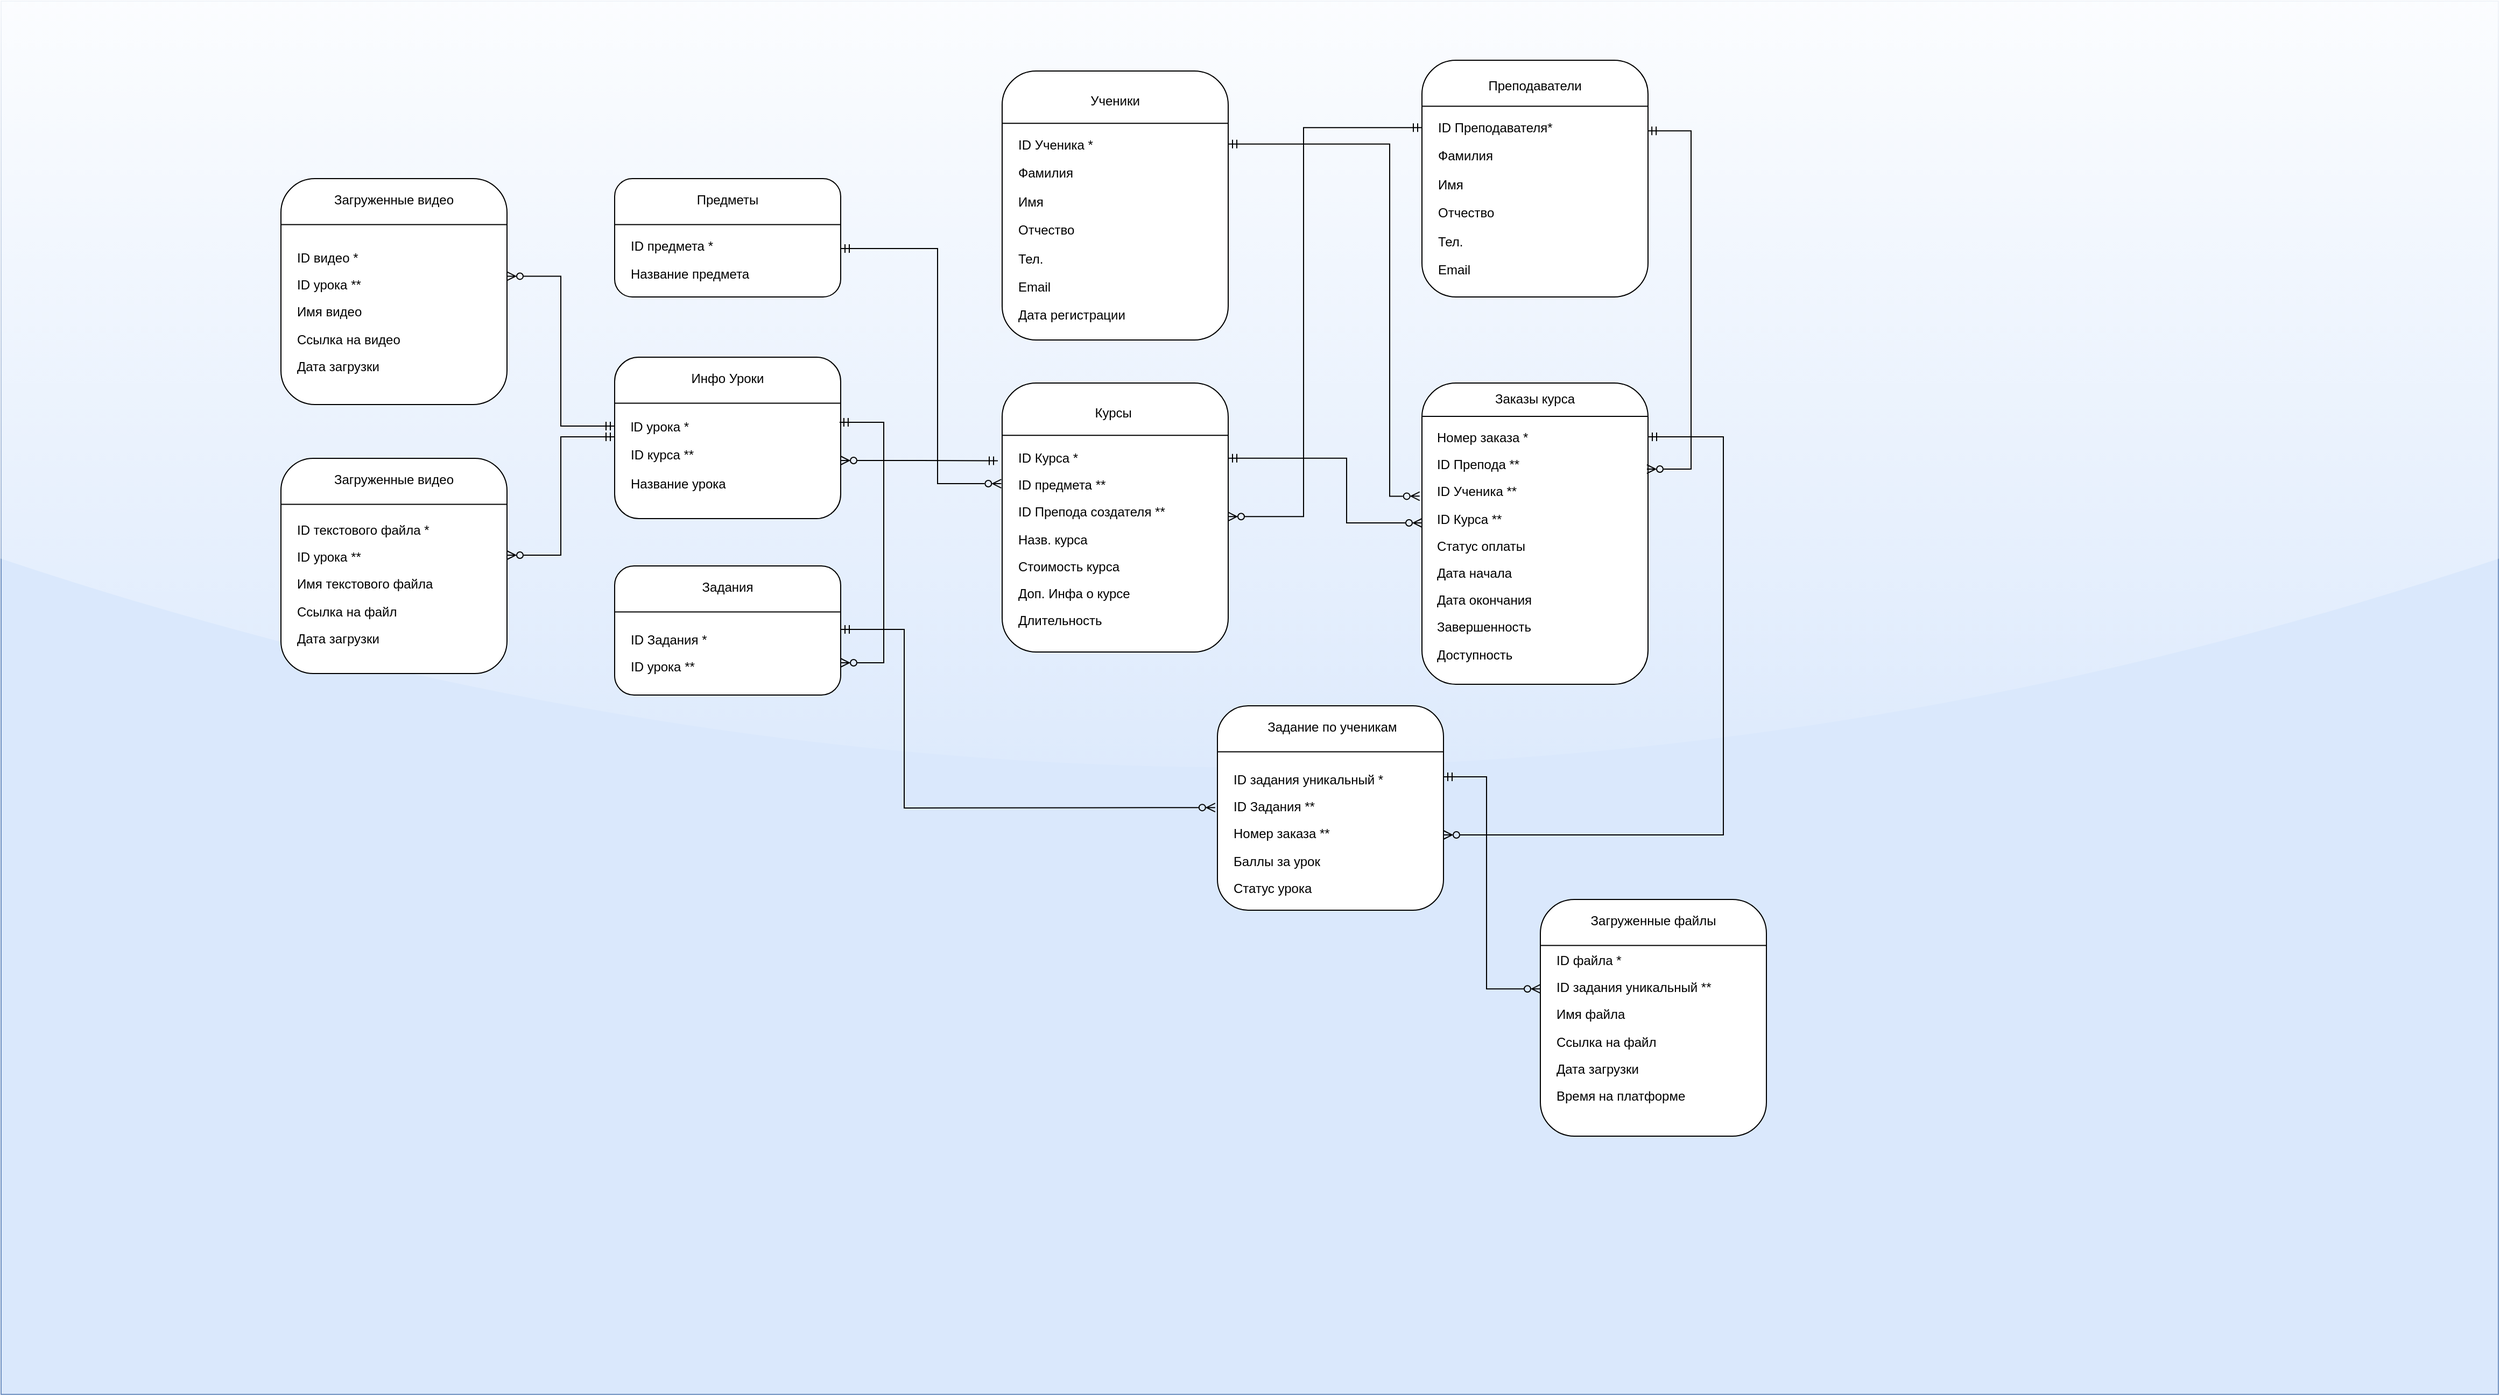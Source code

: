 <mxfile version="25.0.1" pages="2">
  <diagram name="Страница — 1" id="yv0IGmPn0TxkrrnGVnL2">
    <mxGraphModel dx="4253" dy="2456" grid="1" gridSize="10" guides="1" tooltips="1" connect="1" arrows="1" fold="1" page="1" pageScale="1" pageWidth="1920" pageHeight="1200" math="0" shadow="0">
      <root>
        <mxCell id="0" />
        <mxCell id="1" parent="0" />
        <mxCell id="93w_7PTfHG08qzfAUTV5-1" value="" style="rounded=0;whiteSpace=wrap;html=1;fillColor=#dae8fc;strokeColor=#6c8ebf;glass=1;shadow=0;movable=0;resizable=0;rotatable=0;deletable=0;editable=0;locked=1;connectable=0;" vertex="1" parent="1">
          <mxGeometry x="-890" y="-35" width="2320" height="1295" as="geometry" />
        </mxCell>
        <mxCell id="93w_7PTfHG08qzfAUTV5-2" value="" style="rounded=1;whiteSpace=wrap;html=1;align=left;container=1;" vertex="1" parent="1">
          <mxGeometry x="430" y="320" width="210" height="280" as="geometry" />
        </mxCell>
        <mxCell id="93w_7PTfHG08qzfAUTV5-3" value="&lt;div style=&quot;line-height: 210%;&quot;&gt;&lt;span style=&quot;background-color: initial;&quot;&gt;Номер заказа *&lt;/span&gt;&lt;br&gt;&lt;span style=&quot;background-color: initial;&quot;&gt;ID Препода **&lt;/span&gt;&lt;br&gt;&lt;span style=&quot;background-color: initial;&quot;&gt;ID Ученика **&lt;/span&gt;&lt;br&gt;&lt;span style=&quot;background-color: initial;&quot;&gt;ID Курса **&lt;/span&gt;&lt;/div&gt;&lt;div style=&quot;line-height: 210%;&quot;&gt;Статус оплаты&lt;br&gt;&lt;span style=&quot;background-color: initial;&quot;&gt;Дата начала&lt;/span&gt;&lt;br&gt;&lt;span style=&quot;background-color: initial;&quot;&gt;Дата окончания&lt;/span&gt;&lt;br&gt;&lt;/div&gt;&lt;div style=&quot;line-height: 210%;&quot;&gt;&lt;span style=&quot;background-color: initial; line-height: 140%;&quot;&gt;Завершенность&lt;/span&gt;&lt;/div&gt;&lt;div style=&quot;line-height: 210%;&quot;&gt;&lt;span style=&quot;background-color: initial;&quot;&gt;Доступность&amp;nbsp;&lt;/span&gt;&lt;/div&gt;" style="text;strokeColor=none;align=left;fillColor=none;html=1;verticalAlign=top;whiteSpace=wrap;rounded=0;spacing=4;spacingBottom=0;spacingTop=-1;spacingLeft=11;horizontal=1;" vertex="1" parent="93w_7PTfHG08qzfAUTV5-2">
          <mxGeometry x="-1.11" y="30.97" width="210" height="249.03" as="geometry" />
        </mxCell>
        <mxCell id="93w_7PTfHG08qzfAUTV5-4" value="" style="group" vertex="1" connectable="0" parent="1">
          <mxGeometry x="40" y="30" width="210" height="250" as="geometry" />
        </mxCell>
        <mxCell id="93w_7PTfHG08qzfAUTV5-5" value="" style="rounded=1;whiteSpace=wrap;html=1;align=left;container=1;" vertex="1" parent="93w_7PTfHG08qzfAUTV5-4">
          <mxGeometry width="210" height="250.0" as="geometry" />
        </mxCell>
        <mxCell id="93w_7PTfHG08qzfAUTV5-6" value="&lt;p data-prosemirror-content-type=&quot;node&quot; data-prosemirror-node-name=&quot;paragraph&quot; data-prosemirror-node-block=&quot;true&quot; data-pm-slice=&quot;1 1 [&amp;quot;orderedList&amp;quot;,{&amp;quot;order&amp;quot;:1},&amp;quot;listItem&amp;quot;,null,&amp;quot;bulletList&amp;quot;,null,&amp;quot;listItem&amp;quot;,null]&quot;&gt;ID Ученика *&lt;/p&gt;&lt;p data-prosemirror-content-type=&quot;node&quot; data-prosemirror-node-name=&quot;paragraph&quot; data-prosemirror-node-block=&quot;true&quot; data-pm-slice=&quot;1 1 [&amp;quot;orderedList&amp;quot;,{&amp;quot;order&amp;quot;:1},&amp;quot;listItem&amp;quot;,null,&amp;quot;bulletList&amp;quot;,null,&amp;quot;listItem&amp;quot;,null]&quot;&gt;Фамилия&lt;/p&gt;&lt;p data-prosemirror-content-type=&quot;node&quot; data-prosemirror-node-name=&quot;paragraph&quot; data-prosemirror-node-block=&quot;true&quot; data-pm-slice=&quot;1 1 [&amp;quot;orderedList&amp;quot;,{&amp;quot;order&amp;quot;:1},&amp;quot;listItem&amp;quot;,null,&amp;quot;bulletList&amp;quot;,null,&amp;quot;listItem&amp;quot;,null]&quot;&gt;Имя&lt;/p&gt;&lt;p data-prosemirror-content-type=&quot;node&quot; data-prosemirror-node-name=&quot;paragraph&quot; data-prosemirror-node-block=&quot;true&quot; data-pm-slice=&quot;1 1 [&amp;quot;orderedList&amp;quot;,{&amp;quot;order&amp;quot;:1},&amp;quot;listItem&amp;quot;,null,&amp;quot;bulletList&amp;quot;,null,&amp;quot;listItem&amp;quot;,null]&quot;&gt;Отчество&lt;/p&gt;&lt;p data-prosemirror-content-type=&quot;node&quot; data-prosemirror-node-name=&quot;paragraph&quot; data-prosemirror-node-block=&quot;true&quot; data-pm-slice=&quot;1 1 [&amp;quot;orderedList&amp;quot;,{&amp;quot;order&amp;quot;:1},&amp;quot;listItem&amp;quot;,null,&amp;quot;bulletList&amp;quot;,null,&amp;quot;listItem&amp;quot;,null]&quot;&gt;Тел.&lt;/p&gt;&lt;p data-pm-slice=&quot;1 1 [&amp;quot;orderedList&amp;quot;,{&amp;quot;order&amp;quot;:1},&amp;quot;listItem&amp;quot;,null,&amp;quot;bulletList&amp;quot;,null,&amp;quot;listItem&amp;quot;,null]&quot; data-prosemirror-node-block=&quot;true&quot; data-prosemirror-node-name=&quot;paragraph&quot; data-prosemirror-content-type=&quot;node&quot;&gt;Email&lt;/p&gt;&lt;p data-pm-slice=&quot;1 1 [&amp;quot;orderedList&amp;quot;,{&amp;quot;order&amp;quot;:1},&amp;quot;listItem&amp;quot;,null,&amp;quot;bulletList&amp;quot;,null,&amp;quot;listItem&amp;quot;,null]&quot; data-prosemirror-node-block=&quot;true&quot; data-prosemirror-node-name=&quot;paragraph&quot; data-prosemirror-content-type=&quot;node&quot;&gt;Дата регистрации&lt;/p&gt;" style="text;strokeColor=none;align=left;fillColor=none;html=1;verticalAlign=top;whiteSpace=wrap;rounded=0;spacing=2;spacingBottom=0;spacingTop=-7;spacingLeft=13;" vertex="1" parent="93w_7PTfHG08qzfAUTV5-5">
          <mxGeometry y="49.89" width="210" height="200.11" as="geometry" />
        </mxCell>
        <mxCell id="93w_7PTfHG08qzfAUTV5-7" value="Ученики" style="text;strokeColor=none;align=center;fillColor=none;html=1;verticalAlign=middle;whiteSpace=wrap;rounded=0;" vertex="1" parent="93w_7PTfHG08qzfAUTV5-4">
          <mxGeometry x="38.889" width="132.222" height="55.434" as="geometry" />
        </mxCell>
        <mxCell id="93w_7PTfHG08qzfAUTV5-8" value="" style="endArrow=none;html=1;rounded=0;exitX=0;exitY=0.25;exitDx=0;exitDy=0;entryX=1;entryY=0.25;entryDx=0;entryDy=0;" edge="1" parent="93w_7PTfHG08qzfAUTV5-4">
          <mxGeometry width="50" height="50" relative="1" as="geometry">
            <mxPoint y="48.649" as="sourcePoint" />
            <mxPoint x="210" y="48.649" as="targetPoint" />
          </mxGeometry>
        </mxCell>
        <mxCell id="93w_7PTfHG08qzfAUTV5-9" value="" style="group" vertex="1" connectable="0" parent="1">
          <mxGeometry x="430" y="20" width="210" height="220" as="geometry" />
        </mxCell>
        <mxCell id="93w_7PTfHG08qzfAUTV5-10" value="" style="rounded=1;whiteSpace=wrap;html=1;align=left;container=1;" vertex="1" parent="93w_7PTfHG08qzfAUTV5-9">
          <mxGeometry width="210" height="220.0" as="geometry" />
        </mxCell>
        <mxCell id="93w_7PTfHG08qzfAUTV5-11" value="&lt;p data-prosemirror-content-type=&quot;node&quot; data-prosemirror-node-name=&quot;paragraph&quot; data-prosemirror-node-block=&quot;true&quot; data-pm-slice=&quot;1 1 [&amp;quot;orderedList&amp;quot;,{&amp;quot;order&amp;quot;:1},&amp;quot;listItem&amp;quot;,null,&amp;quot;bulletList&amp;quot;,null,&amp;quot;listItem&amp;quot;,null]&quot;&gt;ID Преподавателя*&lt;/p&gt;&lt;p data-prosemirror-content-type=&quot;node&quot; data-prosemirror-node-name=&quot;paragraph&quot; data-prosemirror-node-block=&quot;true&quot; data-pm-slice=&quot;1 1 [&amp;quot;orderedList&amp;quot;,{&amp;quot;order&amp;quot;:1},&amp;quot;listItem&amp;quot;,null,&amp;quot;bulletList&amp;quot;,null,&amp;quot;listItem&amp;quot;,null]&quot;&gt;Фамилия&lt;/p&gt;&lt;p data-prosemirror-content-type=&quot;node&quot; data-prosemirror-node-name=&quot;paragraph&quot; data-prosemirror-node-block=&quot;true&quot; data-pm-slice=&quot;1 1 [&amp;quot;orderedList&amp;quot;,{&amp;quot;order&amp;quot;:1},&amp;quot;listItem&amp;quot;,null,&amp;quot;bulletList&amp;quot;,null,&amp;quot;listItem&amp;quot;,null]&quot;&gt;Имя&lt;/p&gt;&lt;p data-prosemirror-content-type=&quot;node&quot; data-prosemirror-node-name=&quot;paragraph&quot; data-prosemirror-node-block=&quot;true&quot; data-pm-slice=&quot;1 1 [&amp;quot;orderedList&amp;quot;,{&amp;quot;order&amp;quot;:1},&amp;quot;listItem&amp;quot;,null,&amp;quot;bulletList&amp;quot;,null,&amp;quot;listItem&amp;quot;,null]&quot;&gt;Отчество&lt;/p&gt;&lt;p data-prosemirror-content-type=&quot;node&quot; data-prosemirror-node-name=&quot;paragraph&quot; data-prosemirror-node-block=&quot;true&quot; data-pm-slice=&quot;1 1 [&amp;quot;orderedList&amp;quot;,{&amp;quot;order&amp;quot;:1},&amp;quot;listItem&amp;quot;,null,&amp;quot;bulletList&amp;quot;,null,&amp;quot;listItem&amp;quot;,null]&quot;&gt;Тел.&lt;/p&gt;&lt;p data-pm-slice=&quot;1 1 [&amp;quot;orderedList&amp;quot;,{&amp;quot;order&amp;quot;:1},&amp;quot;listItem&amp;quot;,null,&amp;quot;bulletList&amp;quot;,null,&amp;quot;listItem&amp;quot;,null]&quot; data-prosemirror-node-block=&quot;true&quot; data-prosemirror-node-name=&quot;paragraph&quot; data-prosemirror-content-type=&quot;node&quot;&gt;Email&lt;/p&gt;" style="text;strokeColor=none;align=left;fillColor=none;html=1;verticalAlign=top;whiteSpace=wrap;rounded=0;spacing=2;spacingBottom=0;spacingTop=-7;spacingLeft=13;" vertex="1" parent="93w_7PTfHG08qzfAUTV5-10">
          <mxGeometry y="43.903" width="210" height="149.697" as="geometry" />
        </mxCell>
        <mxCell id="93w_7PTfHG08qzfAUTV5-12" value="&lt;p data-pm-slice=&quot;1 1 [&amp;quot;orderedList&amp;quot;,{&amp;quot;order&amp;quot;:2},&amp;quot;listItem&amp;quot;,null]&quot; data-prosemirror-node-block=&quot;true&quot; data-prosemirror-node-name=&quot;paragraph&quot; data-prosemirror-content-type=&quot;node&quot;&gt;Преподаватели&lt;/p&gt;" style="text;strokeColor=none;align=center;fillColor=none;html=1;verticalAlign=middle;whiteSpace=wrap;rounded=0;" vertex="1" parent="93w_7PTfHG08qzfAUTV5-9">
          <mxGeometry x="38.889" width="132.222" height="48.782" as="geometry" />
        </mxCell>
        <mxCell id="93w_7PTfHG08qzfAUTV5-13" value="" style="endArrow=none;html=1;rounded=0;exitX=0;exitY=0.25;exitDx=0;exitDy=0;entryX=1;entryY=0.25;entryDx=0;entryDy=0;" edge="1" parent="93w_7PTfHG08qzfAUTV5-9">
          <mxGeometry width="50" height="50" relative="1" as="geometry">
            <mxPoint y="42.811" as="sourcePoint" />
            <mxPoint x="210" y="42.811" as="targetPoint" />
          </mxGeometry>
        </mxCell>
        <mxCell id="93w_7PTfHG08qzfAUTV5-14" value="" style="group" vertex="1" connectable="0" parent="1">
          <mxGeometry x="40" y="320" width="210" height="250" as="geometry" />
        </mxCell>
        <mxCell id="93w_7PTfHG08qzfAUTV5-15" value="" style="rounded=1;whiteSpace=wrap;html=1;align=left;container=1;" vertex="1" parent="93w_7PTfHG08qzfAUTV5-14">
          <mxGeometry width="210" height="250.0" as="geometry" />
        </mxCell>
        <mxCell id="93w_7PTfHG08qzfAUTV5-16" value="&lt;span style=&quot;background-color: initial; line-height: 210%;&quot;&gt;ID Курса *&lt;/span&gt;&lt;div style=&quot;line-height: 210%;&quot;&gt;&lt;span style=&quot;background-color: initial;&quot;&gt;ID предмета **&lt;/span&gt;&lt;br&gt;&lt;span style=&quot;background-color: initial;&quot;&gt;ID Препода создателя **&lt;/span&gt;&lt;br&gt;&lt;span style=&quot;background-color: initial;&quot;&gt;Назв. курса&lt;/span&gt;&lt;br&gt;&lt;span style=&quot;background-color: initial;&quot;&gt;Стоимость курса&lt;/span&gt;&lt;br&gt;&lt;span style=&quot;background-color: initial;&quot;&gt;Доп. Инфа о курсе&lt;/span&gt;&lt;br&gt;&lt;span style=&quot;background-color: initial;&quot;&gt;Длительность&lt;/span&gt;&lt;/div&gt;" style="text;strokeColor=none;align=left;fillColor=none;html=1;verticalAlign=top;whiteSpace=wrap;rounded=0;spacing=4;spacingBottom=0;spacingTop=-1;spacingLeft=11;horizontal=1;" vertex="1" parent="93w_7PTfHG08qzfAUTV5-15">
          <mxGeometry y="49.89" width="210" height="200.11" as="geometry" />
        </mxCell>
        <mxCell id="93w_7PTfHG08qzfAUTV5-17" value="Курсы&amp;nbsp;" style="text;strokeColor=none;align=center;fillColor=none;html=1;verticalAlign=middle;whiteSpace=wrap;rounded=0;" vertex="1" parent="93w_7PTfHG08qzfAUTV5-14">
          <mxGeometry x="38.889" width="132.222" height="55.434" as="geometry" />
        </mxCell>
        <mxCell id="93w_7PTfHG08qzfAUTV5-18" value="" style="endArrow=none;html=1;rounded=0;exitX=0;exitY=0.25;exitDx=0;exitDy=0;entryX=1;entryY=0.25;entryDx=0;entryDy=0;" edge="1" parent="93w_7PTfHG08qzfAUTV5-14">
          <mxGeometry width="50" height="50" relative="1" as="geometry">
            <mxPoint y="48.649" as="sourcePoint" />
            <mxPoint x="210" y="48.649" as="targetPoint" />
          </mxGeometry>
        </mxCell>
        <mxCell id="93w_7PTfHG08qzfAUTV5-19" value="" style="endArrow=ERmandOne;html=1;rounded=0;entryX=0;entryY=0.125;entryDx=0;entryDy=0;entryPerimeter=0;endFill=0;strokeColor=default;startArrow=ERzeroToMany;startFill=0;edgeStyle=orthogonalEdgeStyle;exitX=1;exitY=0.371;exitDx=0;exitDy=0;exitPerimeter=0;" edge="1" parent="1" source="93w_7PTfHG08qzfAUTV5-16" target="93w_7PTfHG08qzfAUTV5-11">
          <mxGeometry width="50" height="50" relative="1" as="geometry">
            <mxPoint x="250" y="410" as="sourcePoint" />
            <mxPoint x="316.85" y="82.615" as="targetPoint" />
            <Array as="points">
              <mxPoint x="320" y="444" />
              <mxPoint x="320" y="83" />
            </Array>
          </mxGeometry>
        </mxCell>
        <mxCell id="93w_7PTfHG08qzfAUTV5-20" value="" style="group" vertex="1" connectable="0" parent="1">
          <mxGeometry x="430" y="320" width="210" height="240" as="geometry" />
        </mxCell>
        <mxCell id="93w_7PTfHG08qzfAUTV5-21" value="Заказы курса" style="text;strokeColor=none;align=center;fillColor=none;html=1;verticalAlign=middle;whiteSpace=wrap;rounded=0;" vertex="1" parent="93w_7PTfHG08qzfAUTV5-20">
          <mxGeometry x="38.89" width="132.22" height="30.968" as="geometry" />
        </mxCell>
        <mxCell id="93w_7PTfHG08qzfAUTV5-22" value="" style="endArrow=none;html=1;rounded=0;exitX=0;exitY=0.25;exitDx=0;exitDy=0;entryX=1;entryY=0.25;entryDx=0;entryDy=0;" edge="1" parent="93w_7PTfHG08qzfAUTV5-20">
          <mxGeometry width="50" height="50" relative="1" as="geometry">
            <mxPoint y="30.971" as="sourcePoint" />
            <mxPoint x="210" y="30.971" as="targetPoint" />
          </mxGeometry>
        </mxCell>
        <mxCell id="93w_7PTfHG08qzfAUTV5-23" value="" style="endArrow=ERzeroToMany;startArrow=ERmandOne;html=1;rounded=0;exitX=1;exitY=0.09;exitDx=0;exitDy=0;exitPerimeter=0;entryX=-0.005;entryY=0.298;entryDx=0;entryDy=0;entryPerimeter=0;edgeStyle=orthogonalEdgeStyle;endFill=0;startFill=0;" edge="1" parent="1" source="93w_7PTfHG08qzfAUTV5-6" target="93w_7PTfHG08qzfAUTV5-3">
          <mxGeometry width="50" height="50" relative="1" as="geometry">
            <mxPoint x="270" y="340" as="sourcePoint" />
            <mxPoint x="320" y="290" as="targetPoint" />
            <Array as="points">
              <mxPoint x="400" y="98" />
              <mxPoint x="400" y="425" />
            </Array>
          </mxGeometry>
        </mxCell>
        <mxCell id="93w_7PTfHG08qzfAUTV5-24" value="" style="endArrow=ERzeroToMany;startArrow=ERmandOne;html=1;rounded=0;exitX=0.998;exitY=0.145;exitDx=0;exitDy=0;exitPerimeter=0;edgeStyle=orthogonalEdgeStyle;endFill=0;startFill=0;" edge="1" parent="1" source="93w_7PTfHG08qzfAUTV5-11">
          <mxGeometry width="50" height="50" relative="1" as="geometry">
            <mxPoint x="253" y="70" as="sourcePoint" />
            <mxPoint x="639" y="400" as="targetPoint" />
            <Array as="points">
              <mxPoint x="680" y="86" />
              <mxPoint x="680" y="400" />
            </Array>
          </mxGeometry>
        </mxCell>
        <mxCell id="93w_7PTfHG08qzfAUTV5-25" value="" style="endArrow=ERzeroToMany;startArrow=ERmandOne;html=1;rounded=0;exitX=1;exitY=0.1;exitDx=0;exitDy=0;exitPerimeter=0;edgeStyle=orthogonalEdgeStyle;endFill=0;startFill=0;" edge="1" parent="1" source="93w_7PTfHG08qzfAUTV5-16">
          <mxGeometry width="50" height="50" relative="1" as="geometry">
            <mxPoint x="260" y="108" as="sourcePoint" />
            <mxPoint x="430" y="450" as="targetPoint" />
            <Array as="points">
              <mxPoint x="360" y="390" />
              <mxPoint x="360" y="450" />
            </Array>
          </mxGeometry>
        </mxCell>
        <mxCell id="93w_7PTfHG08qzfAUTV5-26" value="" style="endArrow=ERmandOne;startArrow=ERzeroToMany;html=1;rounded=0;entryX=-0.019;entryY=0.112;entryDx=0;entryDy=0;entryPerimeter=0;edgeStyle=orthogonalEdgeStyle;endFill=0;startFill=0;exitX=1;exitY=0.5;exitDx=0;exitDy=0;" edge="1" parent="1" source="93w_7PTfHG08qzfAUTV5-32" target="93w_7PTfHG08qzfAUTV5-16">
          <mxGeometry width="50" height="50" relative="1" as="geometry">
            <mxPoint x="-110" y="420" as="sourcePoint" />
            <mxPoint x="-70" y="400" as="targetPoint" />
          </mxGeometry>
        </mxCell>
        <mxCell id="93w_7PTfHG08qzfAUTV5-27" value="" style="rounded=1;whiteSpace=wrap;html=1;align=left;container=1;" vertex="1" parent="1">
          <mxGeometry x="240" y="620" width="210" height="190" as="geometry" />
        </mxCell>
        <mxCell id="93w_7PTfHG08qzfAUTV5-28" value="&lt;span style=&quot;background-color: initial; line-height: 210%;&quot;&gt;ID задания уникальный *&lt;/span&gt;&lt;br&gt;&lt;span style=&quot;background-color: initial; line-height: 210%;&quot;&gt;ID Задания **&lt;/span&gt;&lt;br&gt;&lt;span style=&quot;background-color: initial; line-height: 210%;&quot;&gt;Номер заказа **&lt;/span&gt;&lt;br&gt;&lt;span style=&quot;background-color: initial; line-height: 210%;&quot;&gt;Баллы за урок&lt;/span&gt;&lt;br&gt;&lt;span style=&quot;background-color: initial; line-height: 210%;&quot;&gt;Статус урока&lt;/span&gt;" style="text;strokeColor=none;align=left;fillColor=none;html=1;verticalAlign=top;whiteSpace=wrap;rounded=0;spacing=2;spacingBottom=0;spacingTop=-3;spacingLeft=13;" vertex="1" parent="93w_7PTfHG08qzfAUTV5-27">
          <mxGeometry y="53.002" width="210" height="119.778" as="geometry" />
        </mxCell>
        <mxCell id="93w_7PTfHG08qzfAUTV5-29" value="" style="endArrow=none;html=1;rounded=0;exitX=0;exitY=0.25;exitDx=0;exitDy=0;entryX=1;entryY=0.25;entryDx=0;entryDy=0;" edge="1" parent="1">
          <mxGeometry width="50" height="50" relative="1" as="geometry">
            <mxPoint x="240" y="662.811" as="sourcePoint" />
            <mxPoint x="450" y="662.811" as="targetPoint" />
          </mxGeometry>
        </mxCell>
        <mxCell id="93w_7PTfHG08qzfAUTV5-30" value="&lt;p data-pm-slice=&quot;1 1 [&amp;quot;orderedList&amp;quot;,{&amp;quot;order&amp;quot;:6},&amp;quot;listItem&amp;quot;,null]&quot; data-prosemirror-node-block=&quot;true&quot; data-prosemirror-node-name=&quot;paragraph&quot; data-prosemirror-content-type=&quot;node&quot;&gt;&amp;nbsp;Задание по ученикам&lt;/p&gt;" style="text;strokeColor=none;align=center;fillColor=none;html=1;verticalAlign=middle;whiteSpace=wrap;rounded=0;" vertex="1" parent="1">
          <mxGeometry x="278.89" y="620" width="132.22" height="40" as="geometry" />
        </mxCell>
        <mxCell id="93w_7PTfHG08qzfAUTV5-31" value="" style="rounded=1;whiteSpace=wrap;html=1;align=left;container=1;" vertex="1" parent="1">
          <mxGeometry x="-320" y="296" width="210" height="150" as="geometry" />
        </mxCell>
        <mxCell id="93w_7PTfHG08qzfAUTV5-32" value="&lt;p data-prosemirror-content-type=&quot;node&quot; data-prosemirror-node-name=&quot;paragraph&quot; data-prosemirror-node-block=&quot;true&quot; data-pm-slice=&quot;1 1 [&amp;quot;orderedList&amp;quot;,{&amp;quot;order&amp;quot;:1},&amp;quot;listItem&amp;quot;,null,&amp;quot;bulletList&amp;quot;,null,&amp;quot;listItem&amp;quot;,null]&quot;&gt;&lt;span style=&quot;background-color: initial;&quot;&gt;l&lt;/span&gt;&lt;span style=&quot;background-color: initial;&quot;&gt;D урока *&lt;/span&gt;&lt;/p&gt;&lt;p data-prosemirror-content-type=&quot;node&quot; data-prosemirror-node-name=&quot;paragraph&quot; data-prosemirror-node-block=&quot;true&quot; data-pm-slice=&quot;1 1 [&amp;quot;orderedList&amp;quot;,{&amp;quot;order&amp;quot;:1},&amp;quot;listItem&amp;quot;,null,&amp;quot;bulletList&amp;quot;,null,&amp;quot;listItem&amp;quot;,null]&quot;&gt;&lt;span style=&quot;background-color: initial;&quot;&gt;ID курса **&lt;/span&gt;&lt;/p&gt;&lt;p data-prosemirror-content-type=&quot;node&quot; data-prosemirror-node-name=&quot;paragraph&quot; data-prosemirror-node-block=&quot;true&quot; data-pm-slice=&quot;1 1 [&amp;quot;orderedList&amp;quot;,{&amp;quot;order&amp;quot;:1},&amp;quot;listItem&amp;quot;,null,&amp;quot;bulletList&amp;quot;,null,&amp;quot;listItem&amp;quot;,null]&quot;&gt;&lt;span style=&quot;background-color: initial;&quot;&gt;Название урока&lt;/span&gt;&lt;/p&gt;" style="text;strokeColor=none;align=left;fillColor=none;html=1;verticalAlign=top;whiteSpace=wrap;rounded=0;spacing=2;spacingBottom=0;spacingTop=-3;spacingLeft=13;" vertex="1" parent="93w_7PTfHG08qzfAUTV5-31">
          <mxGeometry y="42" width="210" height="108" as="geometry" />
        </mxCell>
        <mxCell id="93w_7PTfHG08qzfAUTV5-33" value="" style="endArrow=none;html=1;rounded=0;exitX=0;exitY=0.25;exitDx=0;exitDy=0;entryX=1;entryY=0.25;entryDx=0;entryDy=0;" edge="1" parent="1">
          <mxGeometry width="50" height="50" relative="1" as="geometry">
            <mxPoint x="-320" y="338.811" as="sourcePoint" />
            <mxPoint x="-110" y="338.811" as="targetPoint" />
          </mxGeometry>
        </mxCell>
        <mxCell id="93w_7PTfHG08qzfAUTV5-34" value="&lt;p data-pm-slice=&quot;1 1 [&amp;quot;orderedList&amp;quot;,{&amp;quot;order&amp;quot;:2},&amp;quot;listItem&amp;quot;,null]&quot; data-prosemirror-node-block=&quot;true&quot; data-prosemirror-node-name=&quot;paragraph&quot; data-prosemirror-content-type=&quot;node&quot;&gt;Инфо Уроки&lt;/p&gt;" style="text;strokeColor=none;align=center;fillColor=none;html=1;verticalAlign=middle;whiteSpace=wrap;rounded=0;" vertex="1" parent="1">
          <mxGeometry x="-281.11" y="296" width="132.22" height="40" as="geometry" />
        </mxCell>
        <mxCell id="93w_7PTfHG08qzfAUTV5-35" value="" style="rounded=1;whiteSpace=wrap;html=1;align=left;container=1;" vertex="1" parent="1">
          <mxGeometry x="-320" y="490" width="210" height="120" as="geometry" />
        </mxCell>
        <mxCell id="93w_7PTfHG08qzfAUTV5-36" value="&lt;span style=&quot;background-color: initial; line-height: 210%;&quot;&gt;ID Задания *&lt;/span&gt;&lt;br&gt;&lt;span style=&quot;background-color: initial; line-height: 210%;&quot;&gt;ID урока **&lt;/span&gt;" style="text;strokeColor=none;align=left;fillColor=none;html=1;verticalAlign=top;whiteSpace=wrap;rounded=0;spacing=2;spacingBottom=0;spacingTop=2;spacingLeft=13;" vertex="1" parent="93w_7PTfHG08qzfAUTV5-35">
          <mxGeometry y="48" width="210" height="62.4" as="geometry" />
        </mxCell>
        <mxCell id="93w_7PTfHG08qzfAUTV5-37" value="" style="endArrow=none;html=1;rounded=0;exitX=0;exitY=0.25;exitDx=0;exitDy=0;entryX=1;entryY=0.25;entryDx=0;entryDy=0;" edge="1" parent="1">
          <mxGeometry width="50" height="50" relative="1" as="geometry">
            <mxPoint x="-320" y="532.811" as="sourcePoint" />
            <mxPoint x="-110" y="532.811" as="targetPoint" />
          </mxGeometry>
        </mxCell>
        <mxCell id="93w_7PTfHG08qzfAUTV5-38" value="&lt;p data-pm-slice=&quot;1 1 [&amp;quot;orderedList&amp;quot;,{&amp;quot;order&amp;quot;:2},&amp;quot;listItem&amp;quot;,null]&quot; data-prosemirror-node-block=&quot;true&quot; data-prosemirror-node-name=&quot;paragraph&quot; data-prosemirror-content-type=&quot;node&quot;&gt;Задания&lt;/p&gt;" style="text;strokeColor=none;align=center;fillColor=none;html=1;verticalAlign=middle;whiteSpace=wrap;rounded=0;" vertex="1" parent="1">
          <mxGeometry x="-281.11" y="490" width="132.22" height="40" as="geometry" />
        </mxCell>
        <mxCell id="93w_7PTfHG08qzfAUTV5-39" value="" style="endArrow=ERmandOne;startArrow=ERzeroToMany;html=1;rounded=0;entryX=0.995;entryY=0.171;entryDx=0;entryDy=0;entryPerimeter=0;edgeStyle=orthogonalEdgeStyle;endFill=0;startFill=0;exitX=1;exitY=0.5;exitDx=0;exitDy=0;" edge="1" parent="1" target="93w_7PTfHG08qzfAUTV5-32">
          <mxGeometry width="50" height="50" relative="1" as="geometry">
            <mxPoint x="-110" y="580" as="sourcePoint" />
            <mxPoint x="36" y="580" as="targetPoint" />
            <Array as="points">
              <mxPoint x="-70" y="580" />
              <mxPoint x="-70" y="357" />
            </Array>
          </mxGeometry>
        </mxCell>
        <mxCell id="93w_7PTfHG08qzfAUTV5-40" value="" style="endArrow=ERmandOne;startArrow=ERzeroToMany;html=1;rounded=0;edgeStyle=orthogonalEdgeStyle;endFill=0;startFill=0;exitX=-0.01;exitY=0.347;exitDx=0;exitDy=0;exitPerimeter=0;" edge="1" parent="1" source="93w_7PTfHG08qzfAUTV5-28">
          <mxGeometry width="50" height="50" relative="1" as="geometry">
            <mxPoint x="160" y="680" as="sourcePoint" />
            <mxPoint x="-110" y="549" as="targetPoint" />
            <Array as="points">
              <mxPoint x="180" y="715" />
              <mxPoint x="-51" y="715" />
              <mxPoint x="-51" y="549" />
            </Array>
          </mxGeometry>
        </mxCell>
        <mxCell id="93w_7PTfHG08qzfAUTV5-41" value="" style="endArrow=ERmandOne;startArrow=ERzeroToMany;html=1;rounded=0;edgeStyle=orthogonalEdgeStyle;endFill=0;startFill=0;exitX=1;exitY=0.5;exitDx=0;exitDy=0;" edge="1" parent="1">
          <mxGeometry width="50" height="50" relative="1" as="geometry">
            <mxPoint x="450" y="740" as="sourcePoint" />
            <mxPoint x="640" y="370" as="targetPoint" />
            <Array as="points">
              <mxPoint x="710" y="740" />
              <mxPoint x="710" y="370" />
            </Array>
          </mxGeometry>
        </mxCell>
        <mxCell id="93w_7PTfHG08qzfAUTV5-42" value="" style="rounded=1;whiteSpace=wrap;html=1;align=left;container=1;" vertex="1" parent="1">
          <mxGeometry x="540" y="800" width="210" height="220" as="geometry" />
        </mxCell>
        <mxCell id="93w_7PTfHG08qzfAUTV5-43" value="&lt;span style=&quot;background-color: initial; line-height: 210%;&quot;&gt;ID файла *&lt;/span&gt;&lt;br&gt;&lt;span style=&quot;background-color: initial; line-height: 210%;&quot;&gt;ID задания уникальный **&lt;/span&gt;&lt;br&gt;&lt;span style=&quot;background-color: initial; line-height: 210%;&quot;&gt;Имя файла&lt;/span&gt;&lt;br&gt;&lt;span style=&quot;background-color: initial; line-height: 210%;&quot;&gt;Ссылка на файл&lt;/span&gt;&lt;br&gt;&lt;span style=&quot;background-color: initial; line-height: 210%;&quot;&gt;Дата загрузки&lt;/span&gt;&lt;br&gt;&lt;span style=&quot;background-color: initial; line-height: 210%;&quot;&gt;Время на платформе&lt;/span&gt;" style="text;strokeColor=none;align=left;fillColor=none;html=1;verticalAlign=top;whiteSpace=wrap;rounded=0;spacing=2;spacingBottom=0;spacingTop=-3;spacingLeft=13;" vertex="1" parent="93w_7PTfHG08qzfAUTV5-42">
          <mxGeometry y="40.655" width="210" height="138.69" as="geometry" />
        </mxCell>
        <mxCell id="93w_7PTfHG08qzfAUTV5-44" value="" style="endArrow=none;html=1;rounded=0;exitX=0;exitY=0.25;exitDx=0;exitDy=0;entryX=1;entryY=0.25;entryDx=0;entryDy=0;" edge="1" parent="1">
          <mxGeometry width="50" height="50" relative="1" as="geometry">
            <mxPoint x="540" y="842.811" as="sourcePoint" />
            <mxPoint x="750" y="842.811" as="targetPoint" />
          </mxGeometry>
        </mxCell>
        <mxCell id="93w_7PTfHG08qzfAUTV5-45" value="&lt;p data-pm-slice=&quot;1 1 [&amp;quot;orderedList&amp;quot;,{&amp;quot;order&amp;quot;:6},&amp;quot;listItem&amp;quot;,null]&quot; data-prosemirror-node-block=&quot;true&quot; data-prosemirror-node-name=&quot;paragraph&quot; data-prosemirror-content-type=&quot;node&quot;&gt;Загруженные файлы&lt;/p&gt;" style="text;strokeColor=none;align=center;fillColor=none;html=1;verticalAlign=middle;whiteSpace=wrap;rounded=0;" vertex="1" parent="1">
          <mxGeometry x="578.89" y="800" width="132.22" height="40" as="geometry" />
        </mxCell>
        <mxCell id="93w_7PTfHG08qzfAUTV5-46" value="" style="endArrow=ERmandOne;startArrow=ERzeroToMany;html=1;rounded=0;entryX=1.005;entryY=0.171;entryDx=0;entryDy=0;entryPerimeter=0;edgeStyle=orthogonalEdgeStyle;endFill=0;startFill=0;exitX=0;exitY=0.306;exitDx=0;exitDy=0;exitPerimeter=0;" edge="1" parent="1" source="93w_7PTfHG08qzfAUTV5-43">
          <mxGeometry width="50" height="50" relative="1" as="geometry">
            <mxPoint x="539" y="896" as="sourcePoint" />
            <mxPoint x="450" y="686" as="targetPoint" />
            <Array as="points">
              <mxPoint x="490" y="883" />
              <mxPoint x="490" y="686" />
            </Array>
          </mxGeometry>
        </mxCell>
        <mxCell id="93w_7PTfHG08qzfAUTV5-47" value="" style="rounded=1;whiteSpace=wrap;html=1;align=left;container=1;" vertex="1" parent="1">
          <mxGeometry x="-320" y="130" width="210" height="110" as="geometry" />
        </mxCell>
        <mxCell id="93w_7PTfHG08qzfAUTV5-48" value="&lt;p data-prosemirror-content-type=&quot;node&quot; data-prosemirror-node-name=&quot;paragraph&quot; data-prosemirror-node-block=&quot;true&quot; data-pm-slice=&quot;1 1 [&amp;quot;orderedList&amp;quot;,{&amp;quot;order&amp;quot;:1},&amp;quot;listItem&amp;quot;,null,&amp;quot;bulletList&amp;quot;,null,&amp;quot;listItem&amp;quot;,null]&quot;&gt;&lt;span style=&quot;background-color: initial;&quot;&gt;ID предмета *&lt;/span&gt;&lt;/p&gt;&lt;p data-prosemirror-content-type=&quot;node&quot; data-prosemirror-node-name=&quot;paragraph&quot; data-prosemirror-node-block=&quot;true&quot; data-pm-slice=&quot;1 1 [&amp;quot;orderedList&amp;quot;,{&amp;quot;order&amp;quot;:1},&amp;quot;listItem&amp;quot;,null,&amp;quot;bulletList&amp;quot;,null,&amp;quot;listItem&amp;quot;,null]&quot;&gt;&lt;span style=&quot;background-color: initial;&quot;&gt;Название предмета&lt;/span&gt;&lt;/p&gt;" style="text;strokeColor=none;align=left;fillColor=none;html=1;verticalAlign=top;whiteSpace=wrap;rounded=0;spacing=2;spacingBottom=0;spacingTop=-3;spacingLeft=13;" vertex="1" parent="93w_7PTfHG08qzfAUTV5-47">
          <mxGeometry y="40.07" width="210" height="49.867" as="geometry" />
        </mxCell>
        <mxCell id="93w_7PTfHG08qzfAUTV5-49" value="" style="endArrow=none;html=1;rounded=0;exitX=0;exitY=0.25;exitDx=0;exitDy=0;entryX=1;entryY=0.25;entryDx=0;entryDy=0;" edge="1" parent="1">
          <mxGeometry width="50" height="50" relative="1" as="geometry">
            <mxPoint x="-320" y="172.811" as="sourcePoint" />
            <mxPoint x="-110" y="172.811" as="targetPoint" />
          </mxGeometry>
        </mxCell>
        <mxCell id="93w_7PTfHG08qzfAUTV5-50" value="&lt;p data-pm-slice=&quot;1 1 [&amp;quot;orderedList&amp;quot;,{&amp;quot;order&amp;quot;:2},&amp;quot;listItem&amp;quot;,null]&quot; data-prosemirror-node-block=&quot;true&quot; data-prosemirror-node-name=&quot;paragraph&quot; data-prosemirror-content-type=&quot;node&quot;&gt;Предметы&lt;/p&gt;" style="text;strokeColor=none;align=center;fillColor=none;html=1;verticalAlign=middle;whiteSpace=wrap;rounded=0;" vertex="1" parent="1">
          <mxGeometry x="-281.11" y="130" width="132.22" height="40" as="geometry" />
        </mxCell>
        <mxCell id="93w_7PTfHG08qzfAUTV5-51" value="" style="endArrow=ERmandOne;startArrow=ERzeroToMany;html=1;rounded=0;entryX=1;entryY=0.5;entryDx=0;entryDy=0;edgeStyle=orthogonalEdgeStyle;endFill=0;startFill=0;exitX=-0.004;exitY=0.218;exitDx=0;exitDy=0;exitPerimeter=0;" edge="1" parent="1" source="93w_7PTfHG08qzfAUTV5-16" target="93w_7PTfHG08qzfAUTV5-48">
          <mxGeometry width="50" height="50" relative="1" as="geometry">
            <mxPoint x="-100" y="402" as="sourcePoint" />
            <mxPoint x="46" y="402" as="targetPoint" />
            <Array as="points">
              <mxPoint x="-20" y="414" />
              <mxPoint x="-20" y="195" />
            </Array>
          </mxGeometry>
        </mxCell>
        <mxCell id="93w_7PTfHG08qzfAUTV5-52" value="" style="rounded=1;whiteSpace=wrap;html=1;align=left;container=1;" vertex="1" parent="1">
          <mxGeometry x="-630" y="130" width="210" height="210" as="geometry" />
        </mxCell>
        <mxCell id="93w_7PTfHG08qzfAUTV5-53" value="&lt;span style=&quot;background-color: initial; line-height: 210%;&quot;&gt;ID видео *&lt;/span&gt;&lt;br&gt;&lt;span style=&quot;background-color: initial; line-height: 210%;&quot;&gt;ID урока **&lt;/span&gt;&lt;br&gt;&lt;span style=&quot;background-color: initial; line-height: 210%;&quot;&gt;Имя видео&lt;/span&gt;&lt;br&gt;&lt;span style=&quot;background-color: initial; line-height: 210%;&quot;&gt;Ссылка на видео&lt;/span&gt;&lt;br&gt;&lt;span style=&quot;background-color: initial; line-height: 210%;&quot;&gt;Дата загрузки&lt;/span&gt;&lt;div&gt;&lt;br&gt;&lt;/div&gt;" style="text;strokeColor=none;align=left;fillColor=none;html=1;verticalAlign=top;whiteSpace=wrap;rounded=0;spacing=2;spacingBottom=0;spacingTop=-3;spacingLeft=13;" vertex="1" parent="93w_7PTfHG08qzfAUTV5-52">
          <mxGeometry y="57.617" width="210" height="132.386" as="geometry" />
        </mxCell>
        <mxCell id="93w_7PTfHG08qzfAUTV5-54" value="" style="endArrow=none;html=1;rounded=0;exitX=0;exitY=0.25;exitDx=0;exitDy=0;entryX=1;entryY=0.25;entryDx=0;entryDy=0;" edge="1" parent="1">
          <mxGeometry width="50" height="50" relative="1" as="geometry">
            <mxPoint x="-630" y="172.811" as="sourcePoint" />
            <mxPoint x="-420" y="172.811" as="targetPoint" />
          </mxGeometry>
        </mxCell>
        <mxCell id="93w_7PTfHG08qzfAUTV5-55" value="&lt;p data-pm-slice=&quot;1 1 [&amp;quot;orderedList&amp;quot;,{&amp;quot;order&amp;quot;:6},&amp;quot;listItem&amp;quot;,null]&quot; data-prosemirror-node-block=&quot;true&quot; data-prosemirror-node-name=&quot;paragraph&quot; data-prosemirror-content-type=&quot;node&quot;&gt;Загруженные видео&lt;/p&gt;" style="text;strokeColor=none;align=center;fillColor=none;html=1;verticalAlign=middle;whiteSpace=wrap;rounded=0;" vertex="1" parent="1">
          <mxGeometry x="-591.11" y="130.0" width="132.22" height="40" as="geometry" />
        </mxCell>
        <mxCell id="93w_7PTfHG08qzfAUTV5-60" value="" style="endArrow=ERmandOne;startArrow=ERzeroToMany;html=1;rounded=0;edgeStyle=orthogonalEdgeStyle;endFill=0;startFill=0;exitX=1;exitY=0.25;exitDx=0;exitDy=0;" edge="1" parent="1" source="93w_7PTfHG08qzfAUTV5-53">
          <mxGeometry width="50" height="50" relative="1" as="geometry">
            <mxPoint x="-331" y="770" as="sourcePoint" />
            <mxPoint x="-320" y="360" as="targetPoint" />
            <Array as="points">
              <mxPoint x="-370" y="221" />
              <mxPoint x="-370" y="360" />
              <mxPoint x="-320" y="360" />
            </Array>
          </mxGeometry>
        </mxCell>
        <mxCell id="93w_7PTfHG08qzfAUTV5-61" value="" style="rounded=1;whiteSpace=wrap;html=1;align=left;container=1;" vertex="1" parent="1">
          <mxGeometry x="-630" y="390" width="210" height="200" as="geometry" />
        </mxCell>
        <mxCell id="93w_7PTfHG08qzfAUTV5-62" value="&lt;span style=&quot;background-color: initial; line-height: 210%;&quot;&gt;ID текстового файла *&lt;/span&gt;&lt;br&gt;&lt;span style=&quot;background-color: initial; line-height: 210%;&quot;&gt;ID урока **&lt;/span&gt;&lt;br&gt;&lt;span style=&quot;background-color: initial; line-height: 210%;&quot;&gt;Имя текстового файла&lt;/span&gt;&lt;br&gt;&lt;span style=&quot;background-color: initial; line-height: 210%;&quot;&gt;Ссылка на файл&lt;/span&gt;&lt;br&gt;&lt;span style=&quot;background-color: initial; line-height: 210%;&quot;&gt;Дата загрузки&lt;/span&gt;&lt;div&gt;&lt;br&gt;&lt;/div&gt;" style="text;strokeColor=none;align=left;fillColor=none;html=1;verticalAlign=top;whiteSpace=wrap;rounded=0;spacing=2;spacingBottom=0;spacingTop=-3;spacingLeft=13;" vertex="1" parent="93w_7PTfHG08qzfAUTV5-61">
          <mxGeometry y="50.914" width="210" height="126.082" as="geometry" />
        </mxCell>
        <mxCell id="93w_7PTfHG08qzfAUTV5-63" value="" style="endArrow=none;html=1;rounded=0;exitX=0;exitY=0.25;exitDx=0;exitDy=0;entryX=1;entryY=0.25;entryDx=0;entryDy=0;" edge="1" parent="1">
          <mxGeometry width="50" height="50" relative="1" as="geometry">
            <mxPoint x="-630" y="432.811" as="sourcePoint" />
            <mxPoint x="-420" y="432.811" as="targetPoint" />
          </mxGeometry>
        </mxCell>
        <mxCell id="93w_7PTfHG08qzfAUTV5-64" value="&lt;p data-pm-slice=&quot;1 1 [&amp;quot;orderedList&amp;quot;,{&amp;quot;order&amp;quot;:6},&amp;quot;listItem&amp;quot;,null]&quot; data-prosemirror-node-block=&quot;true&quot; data-prosemirror-node-name=&quot;paragraph&quot; data-prosemirror-content-type=&quot;node&quot;&gt;Загруженные видео&lt;/p&gt;" style="text;strokeColor=none;align=center;fillColor=none;html=1;verticalAlign=middle;whiteSpace=wrap;rounded=0;" vertex="1" parent="1">
          <mxGeometry x="-591.11" y="390" width="132.22" height="40" as="geometry" />
        </mxCell>
        <mxCell id="93w_7PTfHG08qzfAUTV5-67" value="" style="endArrow=ERmandOne;startArrow=ERzeroToMany;html=1;rounded=0;edgeStyle=orthogonalEdgeStyle;endFill=0;startFill=0;exitX=1;exitY=0.25;exitDx=0;exitDy=0;" edge="1" parent="1">
          <mxGeometry width="50" height="50" relative="1" as="geometry">
            <mxPoint x="-420" y="480" as="sourcePoint" />
            <mxPoint x="-320" y="370" as="targetPoint" />
            <Array as="points">
              <mxPoint x="-370" y="480" />
              <mxPoint x="-370" y="370" />
            </Array>
          </mxGeometry>
        </mxCell>
      </root>
    </mxGraphModel>
  </diagram>
  <diagram id="DQcFP7SWlik-bD4zhRYl" name="Страница — 2">
    <mxGraphModel grid="1" page="1" gridSize="10" guides="1" tooltips="1" connect="1" arrows="1" fold="1" pageScale="1" pageWidth="1920" pageHeight="1200" math="0" shadow="0">
      <root>
        <mxCell id="0" />
        <mxCell id="1" parent="0" />
      </root>
    </mxGraphModel>
  </diagram>
</mxfile>
